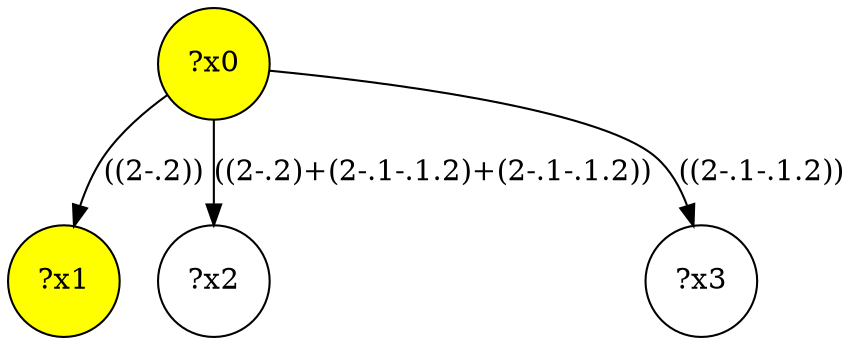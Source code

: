 digraph g {
	x0 [fillcolor="yellow", style="filled," shape=circle, label="?x0"];
	x1 [fillcolor="yellow", style="filled," shape=circle, label="?x1"];
	x0 -> x1 [label="((2-.2))"];
	x2 [shape=circle, label="?x2"];
	x0 -> x2 [label="((2-.2)+(2-.1-.1.2)+(2-.1-.1.2))"];
	x3 [shape=circle, label="?x3"];
	x0 -> x3 [label="((2-.1-.1.2))"];
}
